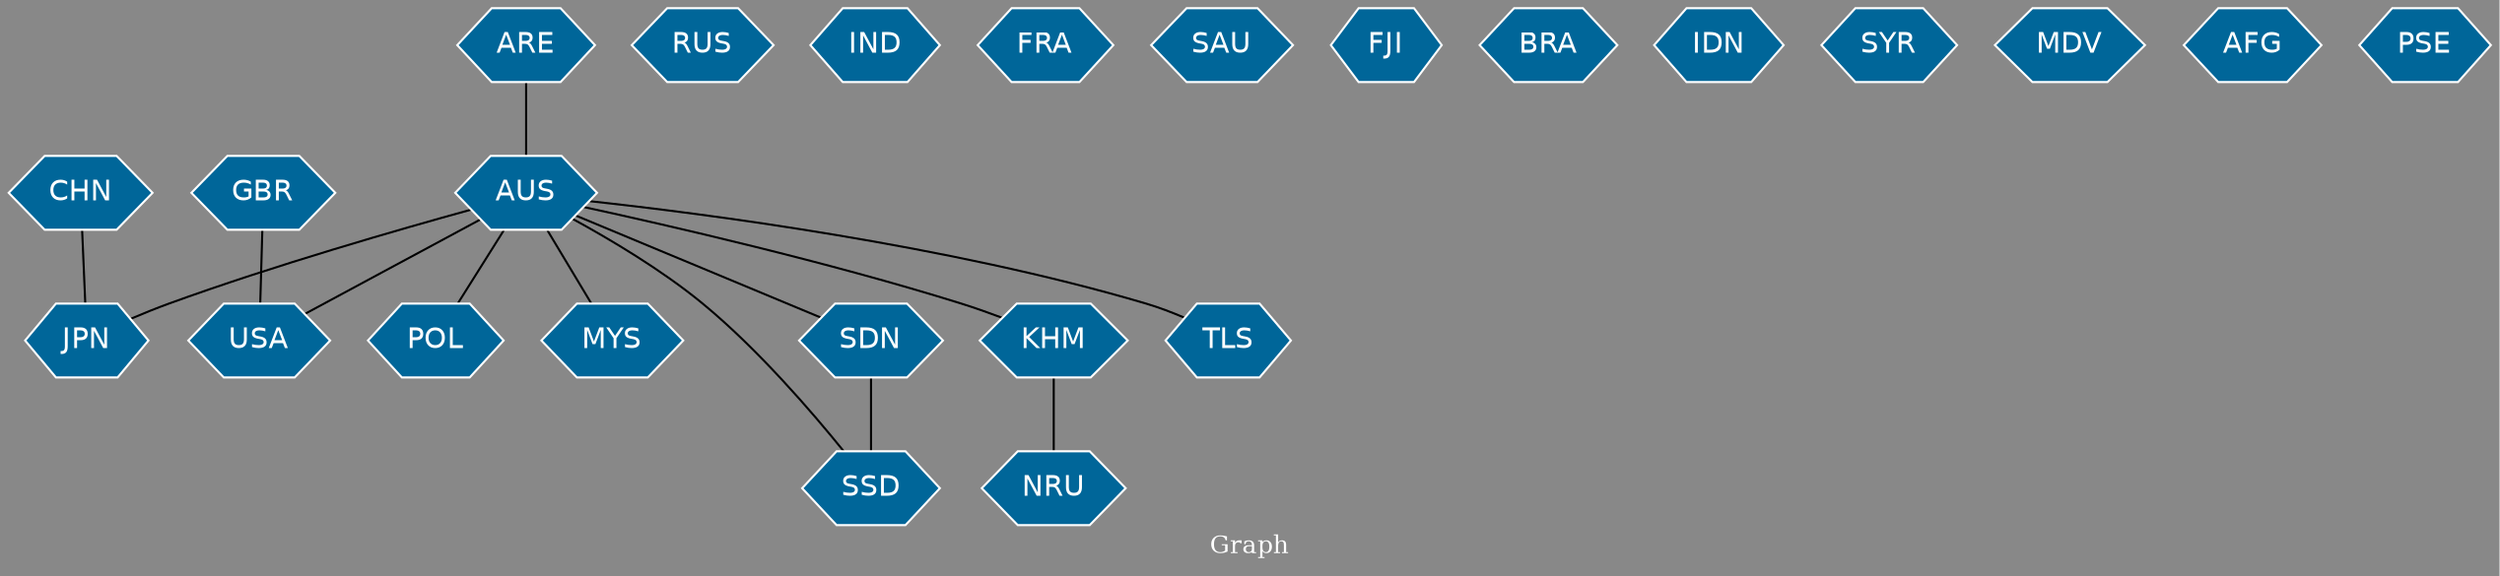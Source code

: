 // Countries together in item graph
graph {
	graph [bgcolor="#888888" fontcolor=white fontsize=12 label="Graph" outputorder=edgesfirst overlap=prism]
	node [color=white fillcolor="#006699" fontcolor=white fontname=Helvetica shape=hexagon style=filled]
	edge [arrowhead=open color=black fontcolor=white fontname=Courier fontsize=12]
		CHN [label=CHN]
		JPN [label=JPN]
		USA [label=USA]
		AUS [label=AUS]
		RUS [label=RUS]
		POL [label=POL]
		MYS [label=MYS]
		IND [label=IND]
		KHM [label=KHM]
		NRU [label=NRU]
		FRA [label=FRA]
		SAU [label=SAU]
		ARE [label=ARE]
		FJI [label=FJI]
		GBR [label=GBR]
		BRA [label=BRA]
		IDN [label=IDN]
		SSD [label=SSD]
		SDN [label=SDN]
		SYR [label=SYR]
		MDV [label=MDV]
		AFG [label=AFG]
		PSE [label=PSE]
		TLS [label=TLS]
			KHM -- NRU [weight=1]
			AUS -- SSD [weight=1]
			AUS -- TLS [weight=1]
			CHN -- JPN [weight=1]
			AUS -- SDN [weight=1]
			AUS -- JPN [weight=1]
			AUS -- USA [weight=3]
			GBR -- USA [weight=1]
			AUS -- POL [weight=1]
			AUS -- KHM [weight=1]
			ARE -- AUS [weight=1]
			SDN -- SSD [weight=2]
			AUS -- MYS [weight=1]
}